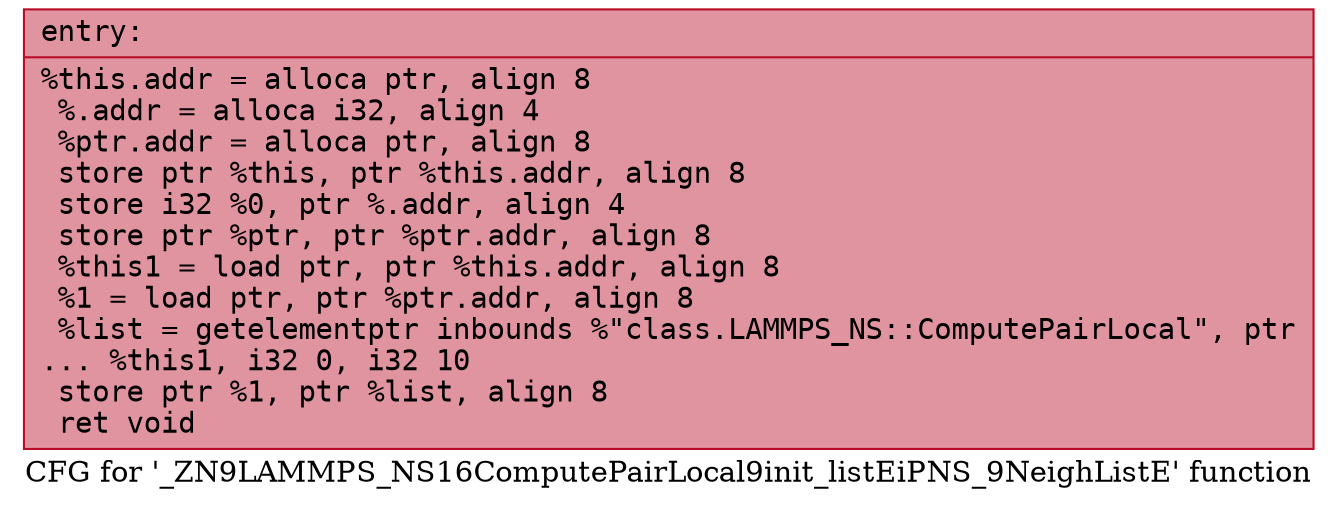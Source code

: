 digraph "CFG for '_ZN9LAMMPS_NS16ComputePairLocal9init_listEiPNS_9NeighListE' function" {
	label="CFG for '_ZN9LAMMPS_NS16ComputePairLocal9init_listEiPNS_9NeighListE' function";

	Node0x55f907848b70 [shape=record,color="#b70d28ff", style=filled, fillcolor="#b70d2870" fontname="Courier",label="{entry:\l|  %this.addr = alloca ptr, align 8\l  %.addr = alloca i32, align 4\l  %ptr.addr = alloca ptr, align 8\l  store ptr %this, ptr %this.addr, align 8\l  store i32 %0, ptr %.addr, align 4\l  store ptr %ptr, ptr %ptr.addr, align 8\l  %this1 = load ptr, ptr %this.addr, align 8\l  %1 = load ptr, ptr %ptr.addr, align 8\l  %list = getelementptr inbounds %\"class.LAMMPS_NS::ComputePairLocal\", ptr\l... %this1, i32 0, i32 10\l  store ptr %1, ptr %list, align 8\l  ret void\l}"];
}
